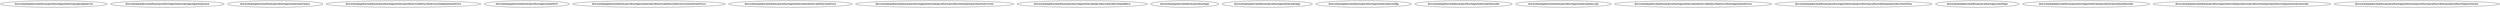 digraph "" {
	graph [bb="0,0,10688,36"];
	node [label="\N"];
	"docs/examples/medium/productapi/internal/api/apierror"	 [height=0.5,
		pos="226.11,18",
		width=6.2808];
	"docs/examples/medium/productapi/internal/api/apiresponse"	 [height=0.5,
		pos="711.11,18",
		width=6.6982];
	"docs/examples/medium/productapi/internal/chaos"	 [height=0.5,
		pos="1173.1,18",
		width=5.6404];
	"docs/examples/medium/productapi/internal/observability/metrics/endpointmetrics"	 [height=0.5,
		pos="1722.1,18",
		width=9.0972];
	"docs/examples/medium/productapi/cmd/test"	 [height=0.5,
		pos="2249.1,18",
		width=5.0447];
	"docs/examples/medium/productapi/internal/observability/metrics/countermetrics"	 [height=0.5,
		pos="2771.1,18",
		width=8.9628];
	"docs/examples/medium/productapi/internal/observability/metrics"	 [height=0.5,
		pos="3374.1,18",
		width=7.2943];
	"docs/examples/medium/productapi/internal/product/productdomain/productservices"	 [height=0.5,
		pos="3990.1,18",
		width=9.3055];
	"docs/examples/medium/productapi/internal/product/producthandlers"	 [height=0.5,
		pos="4618.1,18",
		width=7.6517];
	"docs/examples/medium/productapi"	 [height=0.5,
		pos="5058.1,18",
		width=4.0612];
	"docs/examples/medium/productapi/internal/api"	 [height=0.5,
		pos="5415.1,18",
		width=5.3574];
	"docs/examples/medium/productapi/internal/config"	 [height=0.5,
		pos="5832.1,18",
		width=5.715];
	"docs/examples/medium/productapi/internal/encode"	 [height=0.5,
		pos="6264.1,18",
		width=5.7893];
	"docs/examples/medium/productapi/internal/mysql"	 [height=0.5,
		pos="6695.1,18",
		width=5.6855];
	"docs/examples/medium/productapi/internal/observability/metrics/histogrammetrics"	 [height=0.5,
		pos="7250.1,18",
		width=9.2312];
	"docs/examples/medium/productapi/internal/product/productdomain/productentities"	 [height=0.5,
		pos="7932.1,18",
		width=9.2165];
	"docs/examples/medium/productapi/cmd/api"	 [height=0.5,
		pos="8462.1,18",
		width=5];
	"docs/examples/medium/productapi/internal/product/productdecode"	 [height=0.5,
		pos="8930.1,18",
		width=7.5027];
	"docs/examples/medium/productapi/internal/product/productdomain/productrepositories/mocks"	 [height=0.5,
		pos="9595.1,18",
		width=10.468];
	"docs/examples/medium/productapi/internal/product/productdomain/productrepositories"	 [height=0.5,
		pos="10339,18",
		width=9.6931];
}
